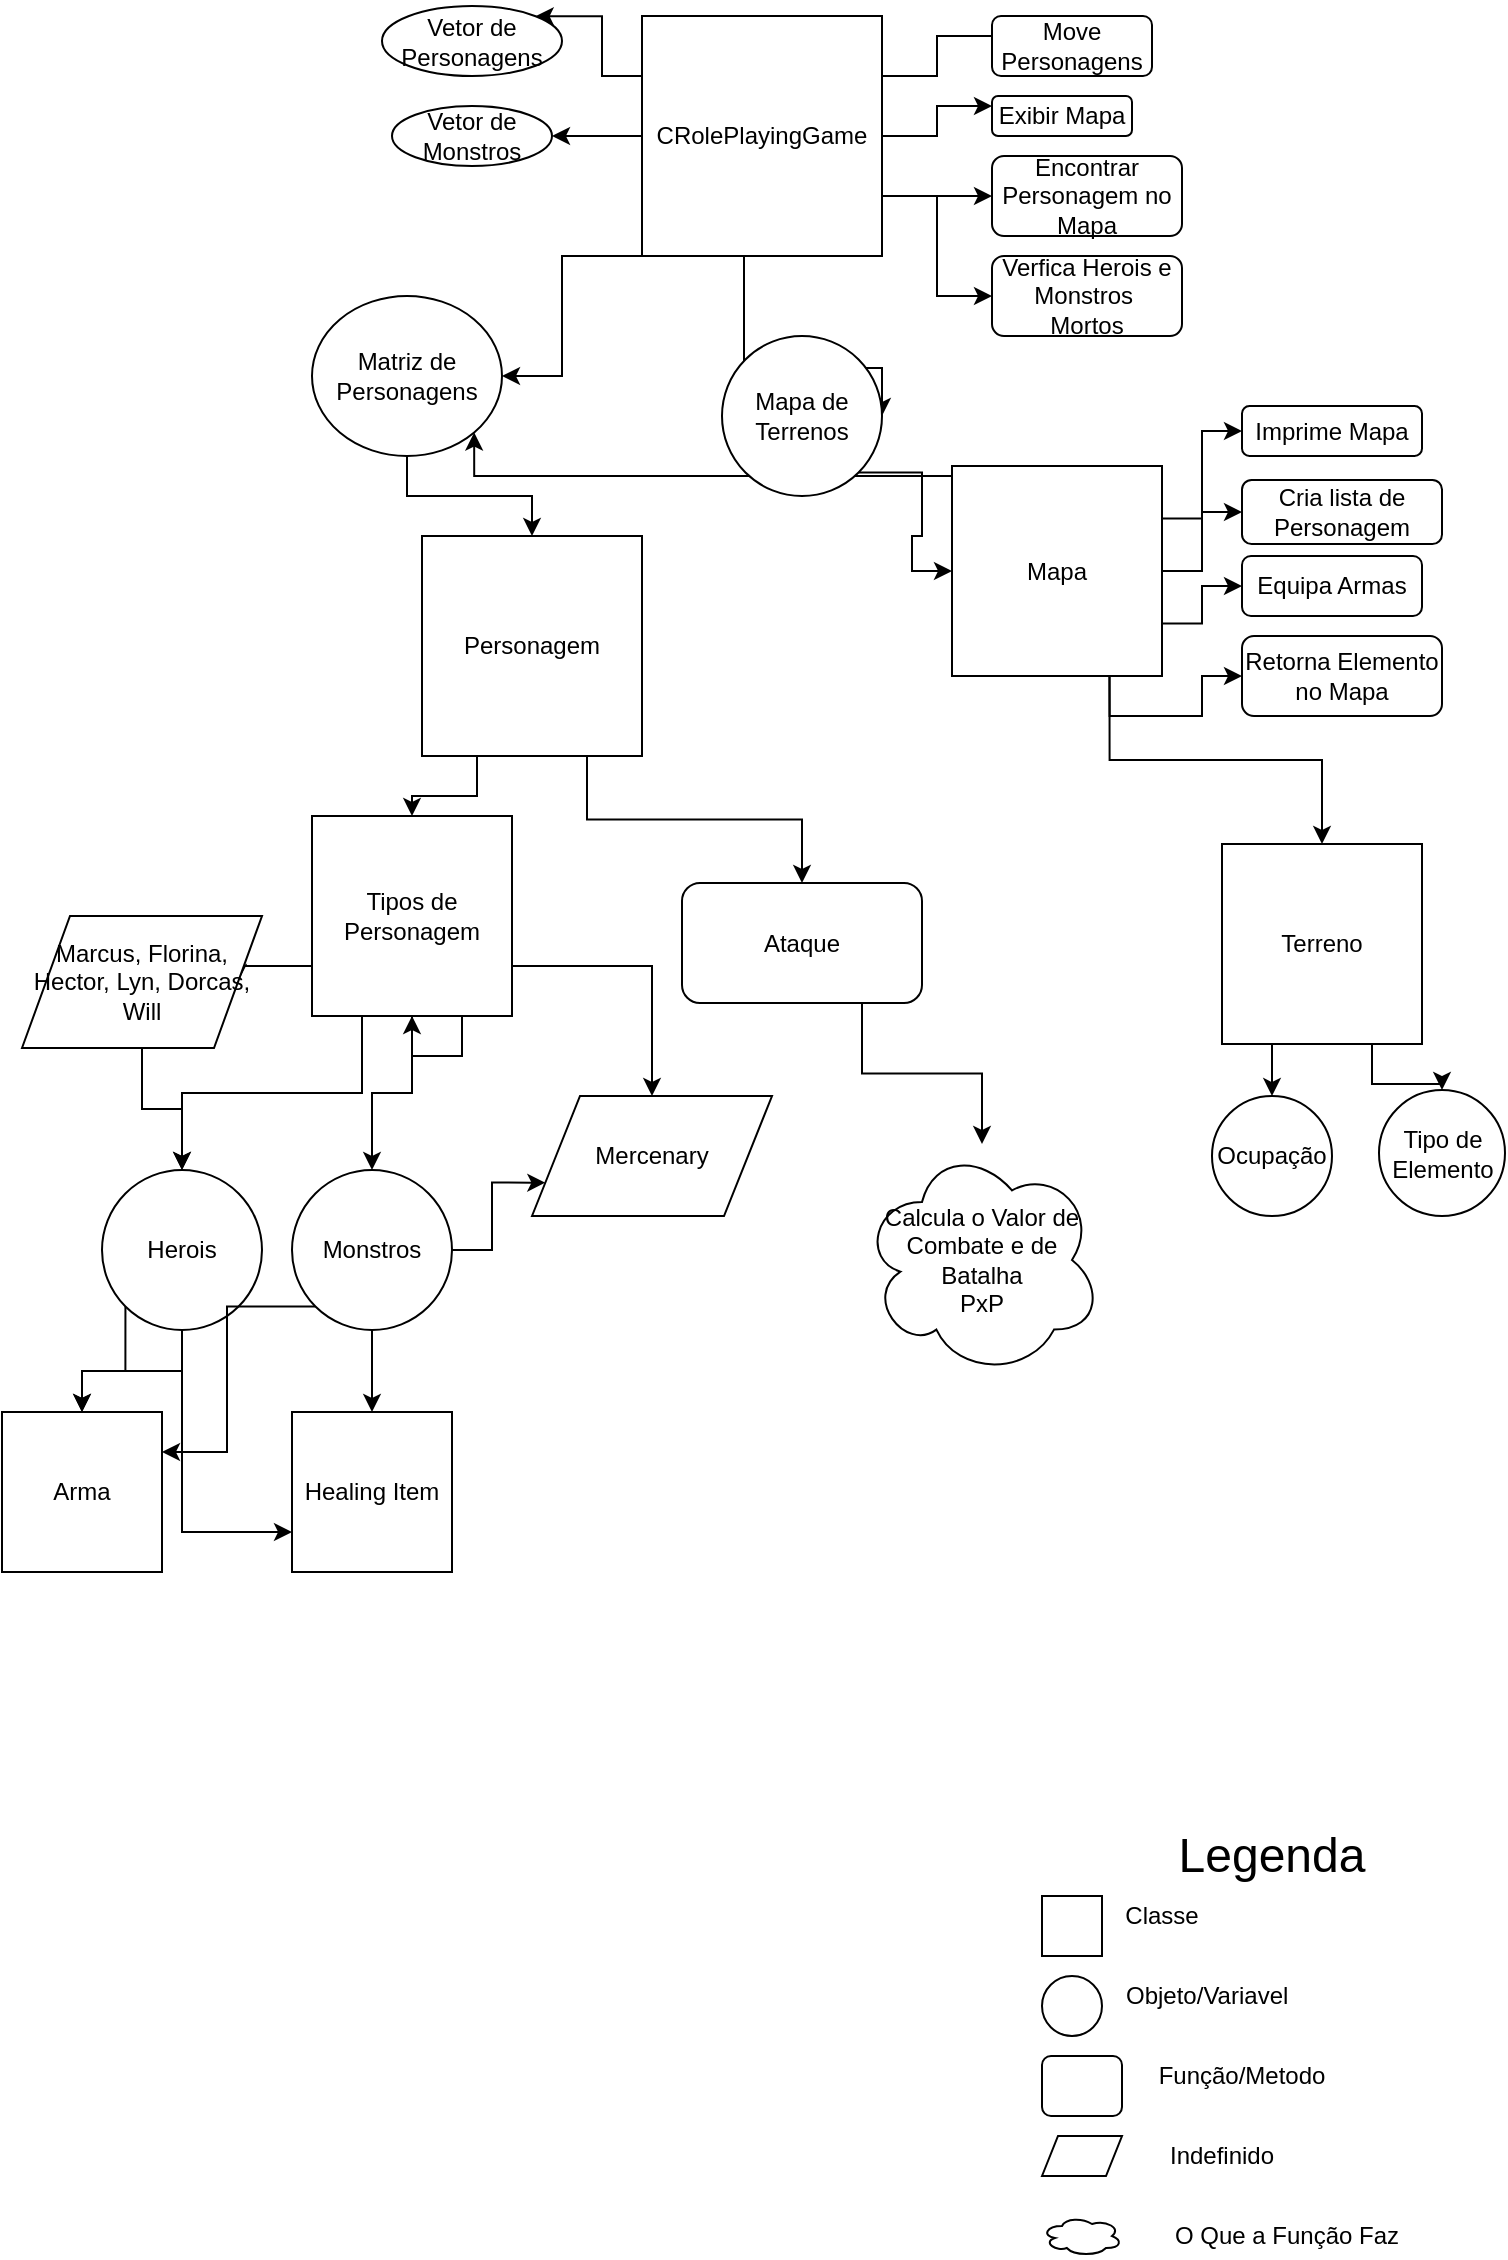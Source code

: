 <mxfile version="10.7.3" type="google"><diagram id="fFNZzJPHnxfid72PTe-M" name="Page-1"><mxGraphModel dx="834" dy="403" grid="1" gridSize="10" guides="1" tooltips="1" connect="1" arrows="1" fold="1" page="1" pageScale="1" pageWidth="827" pageHeight="1169" math="0" shadow="0"><root><mxCell id="0"/><mxCell id="1" parent="0"/><mxCell id="PpcJmbbxoLgy2b3gWcSS-17" style="edgeStyle=orthogonalEdgeStyle;rounded=0;orthogonalLoop=1;jettySize=auto;html=1;exitX=0;exitY=0.25;exitDx=0;exitDy=0;entryX=1;entryY=0.5;entryDx=0;entryDy=0;" parent="1" source="PpcJmbbxoLgy2b3gWcSS-1" target="PpcJmbbxoLgy2b3gWcSS-15" edge="1"><mxGeometry relative="1" as="geometry"><Array as="points"><mxPoint x="411" y="50"/><mxPoint x="411" y="196"/></Array></mxGeometry></mxCell><mxCell id="PpcJmbbxoLgy2b3gWcSS-20" style="edgeStyle=orthogonalEdgeStyle;rounded=0;orthogonalLoop=1;jettySize=auto;html=1;exitX=0;exitY=0.25;exitDx=0;exitDy=0;entryX=1;entryY=0;entryDx=0;entryDy=0;" parent="1" source="PpcJmbbxoLgy2b3gWcSS-1" target="PpcJmbbxoLgy2b3gWcSS-16" edge="1"><mxGeometry relative="1" as="geometry"/></mxCell><mxCell id="PpcJmbbxoLgy2b3gWcSS-21" style="edgeStyle=orthogonalEdgeStyle;rounded=0;orthogonalLoop=1;jettySize=auto;html=1;exitX=0;exitY=0.5;exitDx=0;exitDy=0;entryX=1;entryY=0.5;entryDx=0;entryDy=0;" parent="1" source="PpcJmbbxoLgy2b3gWcSS-1" target="PpcJmbbxoLgy2b3gWcSS-18" edge="1"><mxGeometry relative="1" as="geometry"/></mxCell><mxCell id="PpcJmbbxoLgy2b3gWcSS-22" style="edgeStyle=orthogonalEdgeStyle;rounded=0;orthogonalLoop=1;jettySize=auto;html=1;exitX=0;exitY=0.75;exitDx=0;exitDy=0;entryX=1;entryY=0.5;entryDx=0;entryDy=0;" parent="1" source="PpcJmbbxoLgy2b3gWcSS-1" target="PpcJmbbxoLgy2b3gWcSS-19" edge="1"><mxGeometry relative="1" as="geometry"><Array as="points"><mxPoint x="360" y="140"/><mxPoint x="320" y="140"/><mxPoint x="320" y="200"/></Array></mxGeometry></mxCell><mxCell id="PpcJmbbxoLgy2b3gWcSS-23" style="edgeStyle=orthogonalEdgeStyle;rounded=0;orthogonalLoop=1;jettySize=auto;html=1;exitX=1;exitY=0.25;exitDx=0;exitDy=0;entryX=0.188;entryY=0.333;entryDx=0;entryDy=0;entryPerimeter=0;" parent="1" source="PpcJmbbxoLgy2b3gWcSS-1" target="PpcJmbbxoLgy2b3gWcSS-11" edge="1"><mxGeometry relative="1" as="geometry"/></mxCell><mxCell id="PpcJmbbxoLgy2b3gWcSS-24" style="edgeStyle=orthogonalEdgeStyle;rounded=0;orthogonalLoop=1;jettySize=auto;html=1;exitX=1;exitY=0.5;exitDx=0;exitDy=0;entryX=0;entryY=0.25;entryDx=0;entryDy=0;" parent="1" source="PpcJmbbxoLgy2b3gWcSS-1" target="PpcJmbbxoLgy2b3gWcSS-12" edge="1"><mxGeometry relative="1" as="geometry"/></mxCell><mxCell id="PpcJmbbxoLgy2b3gWcSS-25" style="edgeStyle=orthogonalEdgeStyle;rounded=0;orthogonalLoop=1;jettySize=auto;html=1;exitX=1;exitY=0.75;exitDx=0;exitDy=0;entryX=0;entryY=0.5;entryDx=0;entryDy=0;" parent="1" source="PpcJmbbxoLgy2b3gWcSS-1" target="PpcJmbbxoLgy2b3gWcSS-13" edge="1"><mxGeometry relative="1" as="geometry"/></mxCell><mxCell id="PpcJmbbxoLgy2b3gWcSS-26" style="edgeStyle=orthogonalEdgeStyle;rounded=0;orthogonalLoop=1;jettySize=auto;html=1;exitX=1;exitY=0.75;exitDx=0;exitDy=0;" parent="1" source="PpcJmbbxoLgy2b3gWcSS-1" target="PpcJmbbxoLgy2b3gWcSS-14" edge="1"><mxGeometry relative="1" as="geometry"/></mxCell><mxCell id="PpcJmbbxoLgy2b3gWcSS-1" value="CRolePlayingGame" style="whiteSpace=wrap;html=1;aspect=fixed;" parent="1" vertex="1"><mxGeometry x="360" y="20" width="120" height="120" as="geometry"/></mxCell><mxCell id="PpcJmbbxoLgy2b3gWcSS-61" style="edgeStyle=orthogonalEdgeStyle;rounded=0;orthogonalLoop=1;jettySize=auto;html=1;exitX=0.25;exitY=1;exitDx=0;exitDy=0;" parent="1" source="PpcJmbbxoLgy2b3gWcSS-2" target="PpcJmbbxoLgy2b3gWcSS-7" edge="1"><mxGeometry relative="1" as="geometry"/></mxCell><mxCell id="PpcJmbbxoLgy2b3gWcSS-62" style="edgeStyle=orthogonalEdgeStyle;rounded=0;orthogonalLoop=1;jettySize=auto;html=1;exitX=0.75;exitY=1;exitDx=0;exitDy=0;" parent="1" source="PpcJmbbxoLgy2b3gWcSS-2" target="PpcJmbbxoLgy2b3gWcSS-10" edge="1"><mxGeometry relative="1" as="geometry"/></mxCell><mxCell id="PpcJmbbxoLgy2b3gWcSS-2" value="Personagem" style="whiteSpace=wrap;html=1;aspect=fixed;" parent="1" vertex="1"><mxGeometry x="250" y="280" width="110" height="110" as="geometry"/></mxCell><mxCell id="PpcJmbbxoLgy2b3gWcSS-28" style="edgeStyle=orthogonalEdgeStyle;rounded=0;orthogonalLoop=1;jettySize=auto;html=1;exitX=0.75;exitY=1;exitDx=0;exitDy=0;" parent="1" source="PpcJmbbxoLgy2b3gWcSS-3" target="PpcJmbbxoLgy2b3gWcSS-4" edge="1"><mxGeometry relative="1" as="geometry"/></mxCell><mxCell id="PpcJmbbxoLgy2b3gWcSS-36" style="edgeStyle=orthogonalEdgeStyle;rounded=0;orthogonalLoop=1;jettySize=auto;html=1;exitX=1;exitY=0.25;exitDx=0;exitDy=0;entryX=0;entryY=0.5;entryDx=0;entryDy=0;" parent="1" source="PpcJmbbxoLgy2b3gWcSS-3" target="PpcJmbbxoLgy2b3gWcSS-30" edge="1"><mxGeometry relative="1" as="geometry"/></mxCell><mxCell id="PpcJmbbxoLgy2b3gWcSS-37" style="edgeStyle=orthogonalEdgeStyle;rounded=0;orthogonalLoop=1;jettySize=auto;html=1;exitX=1;exitY=0.5;exitDx=0;exitDy=0;entryX=0;entryY=0.5;entryDx=0;entryDy=0;" parent="1" source="PpcJmbbxoLgy2b3gWcSS-3" target="PpcJmbbxoLgy2b3gWcSS-31" edge="1"><mxGeometry relative="1" as="geometry"/></mxCell><mxCell id="PpcJmbbxoLgy2b3gWcSS-38" style="edgeStyle=orthogonalEdgeStyle;rounded=0;orthogonalLoop=1;jettySize=auto;html=1;exitX=1;exitY=0.75;exitDx=0;exitDy=0;entryX=0;entryY=0.5;entryDx=0;entryDy=0;" parent="1" source="PpcJmbbxoLgy2b3gWcSS-3" target="PpcJmbbxoLgy2b3gWcSS-32" edge="1"><mxGeometry relative="1" as="geometry"/></mxCell><mxCell id="PpcJmbbxoLgy2b3gWcSS-39" style="edgeStyle=orthogonalEdgeStyle;rounded=0;orthogonalLoop=1;jettySize=auto;html=1;exitX=0.75;exitY=1;exitDx=0;exitDy=0;entryX=0;entryY=0.5;entryDx=0;entryDy=0;" parent="1" source="PpcJmbbxoLgy2b3gWcSS-3" target="PpcJmbbxoLgy2b3gWcSS-33" edge="1"><mxGeometry relative="1" as="geometry"/></mxCell><mxCell id="PpcJmbbxoLgy2b3gWcSS-42" style="edgeStyle=orthogonalEdgeStyle;rounded=0;orthogonalLoop=1;jettySize=auto;html=1;exitX=0;exitY=0.75;exitDx=0;exitDy=0;entryX=1;entryY=1;entryDx=0;entryDy=0;" parent="1" source="PpcJmbbxoLgy2b3gWcSS-3" target="PpcJmbbxoLgy2b3gWcSS-19" edge="1"><mxGeometry relative="1" as="geometry"><Array as="points"><mxPoint x="515" y="250"/><mxPoint x="276" y="250"/></Array></mxGeometry></mxCell><mxCell id="PpcJmbbxoLgy2b3gWcSS-3" value="Mapa" style="whiteSpace=wrap;html=1;aspect=fixed;" parent="1" vertex="1"><mxGeometry x="515" y="245" width="105" height="105" as="geometry"/></mxCell><mxCell id="PpcJmbbxoLgy2b3gWcSS-40" style="edgeStyle=orthogonalEdgeStyle;rounded=0;orthogonalLoop=1;jettySize=auto;html=1;exitX=0.25;exitY=1;exitDx=0;exitDy=0;entryX=0.5;entryY=0;entryDx=0;entryDy=0;" parent="1" source="PpcJmbbxoLgy2b3gWcSS-4" target="PpcJmbbxoLgy2b3gWcSS-34" edge="1"><mxGeometry relative="1" as="geometry"/></mxCell><mxCell id="PpcJmbbxoLgy2b3gWcSS-41" style="edgeStyle=orthogonalEdgeStyle;rounded=0;orthogonalLoop=1;jettySize=auto;html=1;exitX=0.75;exitY=1;exitDx=0;exitDy=0;" parent="1" source="PpcJmbbxoLgy2b3gWcSS-4" target="PpcJmbbxoLgy2b3gWcSS-35" edge="1"><mxGeometry relative="1" as="geometry"/></mxCell><mxCell id="PpcJmbbxoLgy2b3gWcSS-4" value="Terreno" style="whiteSpace=wrap;html=1;aspect=fixed;" parent="1" vertex="1"><mxGeometry x="650" y="434" width="100" height="100" as="geometry"/></mxCell><mxCell id="PpcJmbbxoLgy2b3gWcSS-5" value="Arma" style="whiteSpace=wrap;html=1;aspect=fixed;" parent="1" vertex="1"><mxGeometry x="40" y="718" width="80" height="80" as="geometry"/></mxCell><mxCell id="PpcJmbbxoLgy2b3gWcSS-6" value="Healing Item" style="whiteSpace=wrap;html=1;aspect=fixed;" parent="1" vertex="1"><mxGeometry x="185" y="718" width="80" height="80" as="geometry"/></mxCell><mxCell id="PpcJmbbxoLgy2b3gWcSS-63" style="edgeStyle=orthogonalEdgeStyle;rounded=0;orthogonalLoop=1;jettySize=auto;html=1;exitX=0.25;exitY=1;exitDx=0;exitDy=0;" parent="1" source="PpcJmbbxoLgy2b3gWcSS-7" target="PpcJmbbxoLgy2b3gWcSS-8" edge="1"><mxGeometry relative="1" as="geometry"/></mxCell><mxCell id="PpcJmbbxoLgy2b3gWcSS-64" style="edgeStyle=orthogonalEdgeStyle;rounded=0;orthogonalLoop=1;jettySize=auto;html=1;exitX=0.5;exitY=1;exitDx=0;exitDy=0;" parent="1" source="PpcJmbbxoLgy2b3gWcSS-7" target="PpcJmbbxoLgy2b3gWcSS-9" edge="1"><mxGeometry relative="1" as="geometry"/></mxCell><mxCell id="PpcJmbbxoLgy2b3gWcSS-65" style="edgeStyle=orthogonalEdgeStyle;rounded=0;orthogonalLoop=1;jettySize=auto;html=1;exitX=0;exitY=0.75;exitDx=0;exitDy=0;entryX=1;entryY=0.5;entryDx=0;entryDy=0;" parent="1" source="PpcJmbbxoLgy2b3gWcSS-7" target="PpcJmbbxoLgy2b3gWcSS-59" edge="1"><mxGeometry relative="1" as="geometry"/></mxCell><mxCell id="PpcJmbbxoLgy2b3gWcSS-67" style="edgeStyle=orthogonalEdgeStyle;rounded=0;orthogonalLoop=1;jettySize=auto;html=1;exitX=1;exitY=0.75;exitDx=0;exitDy=0;" parent="1" source="PpcJmbbxoLgy2b3gWcSS-7" target="PpcJmbbxoLgy2b3gWcSS-60" edge="1"><mxGeometry relative="1" as="geometry"/></mxCell><mxCell id="PpcJmbbxoLgy2b3gWcSS-7" value="Tipos de Personagem" style="whiteSpace=wrap;html=1;aspect=fixed;" parent="1" vertex="1"><mxGeometry x="195" y="420" width="100" height="100" as="geometry"/></mxCell><mxCell id="PpcJmbbxoLgy2b3gWcSS-72" style="edgeStyle=orthogonalEdgeStyle;rounded=0;orthogonalLoop=1;jettySize=auto;html=1;exitX=0;exitY=1;exitDx=0;exitDy=0;" parent="1" source="PpcJmbbxoLgy2b3gWcSS-8" target="PpcJmbbxoLgy2b3gWcSS-5" edge="1"><mxGeometry relative="1" as="geometry"/></mxCell><mxCell id="PpcJmbbxoLgy2b3gWcSS-73" style="edgeStyle=orthogonalEdgeStyle;rounded=0;orthogonalLoop=1;jettySize=auto;html=1;exitX=0.5;exitY=1;exitDx=0;exitDy=0;" parent="1" source="PpcJmbbxoLgy2b3gWcSS-8" target="PpcJmbbxoLgy2b3gWcSS-5" edge="1"><mxGeometry relative="1" as="geometry"/></mxCell><mxCell id="PpcJmbbxoLgy2b3gWcSS-75" style="edgeStyle=orthogonalEdgeStyle;rounded=0;orthogonalLoop=1;jettySize=auto;html=1;exitX=0.5;exitY=1;exitDx=0;exitDy=0;entryX=0;entryY=0.75;entryDx=0;entryDy=0;" parent="1" source="PpcJmbbxoLgy2b3gWcSS-8" target="PpcJmbbxoLgy2b3gWcSS-6" edge="1"><mxGeometry relative="1" as="geometry"/></mxCell><mxCell id="PpcJmbbxoLgy2b3gWcSS-8" value="Herois" style="ellipse;whiteSpace=wrap;html=1;aspect=fixed;" parent="1" vertex="1"><mxGeometry x="90" y="597" width="80" height="80" as="geometry"/></mxCell><mxCell id="PpcJmbbxoLgy2b3gWcSS-69" style="edgeStyle=orthogonalEdgeStyle;rounded=0;orthogonalLoop=1;jettySize=auto;html=1;exitX=1;exitY=0.5;exitDx=0;exitDy=0;entryX=0;entryY=0.75;entryDx=0;entryDy=0;" parent="1" source="PpcJmbbxoLgy2b3gWcSS-9" target="PpcJmbbxoLgy2b3gWcSS-60" edge="1"><mxGeometry relative="1" as="geometry"/></mxCell><mxCell id="PpcJmbbxoLgy2b3gWcSS-74" style="edgeStyle=orthogonalEdgeStyle;rounded=0;orthogonalLoop=1;jettySize=auto;html=1;exitX=0;exitY=1;exitDx=0;exitDy=0;entryX=1;entryY=0.25;entryDx=0;entryDy=0;" parent="1" source="PpcJmbbxoLgy2b3gWcSS-9" target="PpcJmbbxoLgy2b3gWcSS-5" edge="1"><mxGeometry relative="1" as="geometry"/></mxCell><mxCell id="PpcJmbbxoLgy2b3gWcSS-76" style="edgeStyle=orthogonalEdgeStyle;rounded=0;orthogonalLoop=1;jettySize=auto;html=1;exitX=0.5;exitY=1;exitDx=0;exitDy=0;" parent="1" source="PpcJmbbxoLgy2b3gWcSS-9" target="PpcJmbbxoLgy2b3gWcSS-6" edge="1"><mxGeometry relative="1" as="geometry"/></mxCell><mxCell id="PpcJmbbxoLgy2b3gWcSS-9" value="Monstros" style="ellipse;whiteSpace=wrap;html=1;aspect=fixed;" parent="1" vertex="1"><mxGeometry x="185" y="597" width="80" height="80" as="geometry"/></mxCell><mxCell id="PpcJmbbxoLgy2b3gWcSS-71" style="edgeStyle=orthogonalEdgeStyle;rounded=0;orthogonalLoop=1;jettySize=auto;html=1;exitX=0.75;exitY=1;exitDx=0;exitDy=0;" parent="1" source="PpcJmbbxoLgy2b3gWcSS-10" target="PpcJmbbxoLgy2b3gWcSS-70" edge="1"><mxGeometry relative="1" as="geometry"/></mxCell><mxCell id="PpcJmbbxoLgy2b3gWcSS-10" value="Ataque" style="rounded=1;whiteSpace=wrap;html=1;" parent="1" vertex="1"><mxGeometry x="380" y="453.5" width="120" height="60" as="geometry"/></mxCell><mxCell id="PpcJmbbxoLgy2b3gWcSS-11" value="Move Personagens&lt;br&gt;" style="rounded=1;whiteSpace=wrap;html=1;" parent="1" vertex="1"><mxGeometry x="535" y="20" width="80" height="30" as="geometry"/></mxCell><mxCell id="PpcJmbbxoLgy2b3gWcSS-12" value="Exibir Mapa" style="rounded=1;whiteSpace=wrap;html=1;" parent="1" vertex="1"><mxGeometry x="535" y="60" width="70" height="20" as="geometry"/></mxCell><mxCell id="PpcJmbbxoLgy2b3gWcSS-13" value="Encontrar Personagem no Mapa" style="rounded=1;whiteSpace=wrap;html=1;" parent="1" vertex="1"><mxGeometry x="535" y="90" width="95" height="40" as="geometry"/></mxCell><mxCell id="PpcJmbbxoLgy2b3gWcSS-14" value="Verfica Herois e Monstros&amp;nbsp;&lt;br&gt;Mortos&lt;br&gt;" style="rounded=1;whiteSpace=wrap;html=1;" parent="1" vertex="1"><mxGeometry x="535" y="140" width="95" height="40" as="geometry"/></mxCell><mxCell id="PpcJmbbxoLgy2b3gWcSS-27" style="edgeStyle=orthogonalEdgeStyle;rounded=0;orthogonalLoop=1;jettySize=auto;html=1;exitX=1;exitY=1;exitDx=0;exitDy=0;entryX=0;entryY=0.5;entryDx=0;entryDy=0;" parent="1" source="PpcJmbbxoLgy2b3gWcSS-15" target="PpcJmbbxoLgy2b3gWcSS-3" edge="1"><mxGeometry relative="1" as="geometry"/></mxCell><mxCell id="PpcJmbbxoLgy2b3gWcSS-15" value="Mapa de Terrenos" style="ellipse;whiteSpace=wrap;html=1;" parent="1" vertex="1"><mxGeometry x="400" y="180" width="80" height="80" as="geometry"/></mxCell><mxCell id="PpcJmbbxoLgy2b3gWcSS-16" value="Vetor de Personagens&lt;br&gt;" style="ellipse;whiteSpace=wrap;html=1;" parent="1" vertex="1"><mxGeometry x="230" y="15" width="90" height="35" as="geometry"/></mxCell><mxCell id="PpcJmbbxoLgy2b3gWcSS-18" value="Vetor de Monstros" style="ellipse;whiteSpace=wrap;html=1;" parent="1" vertex="1"><mxGeometry x="235" y="65" width="80" height="30" as="geometry"/></mxCell><mxCell id="PpcJmbbxoLgy2b3gWcSS-29" style="edgeStyle=orthogonalEdgeStyle;rounded=0;orthogonalLoop=1;jettySize=auto;html=1;exitX=0.5;exitY=1;exitDx=0;exitDy=0;" parent="1" source="PpcJmbbxoLgy2b3gWcSS-19" target="PpcJmbbxoLgy2b3gWcSS-2" edge="1"><mxGeometry relative="1" as="geometry"/></mxCell><mxCell id="PpcJmbbxoLgy2b3gWcSS-19" value="Matriz de Personagens" style="ellipse;whiteSpace=wrap;html=1;" parent="1" vertex="1"><mxGeometry x="195" y="160" width="95" height="80" as="geometry"/></mxCell><mxCell id="PpcJmbbxoLgy2b3gWcSS-30" value="Imprime Mapa" style="rounded=1;whiteSpace=wrap;html=1;" parent="1" vertex="1"><mxGeometry x="660" y="215" width="90" height="25" as="geometry"/></mxCell><mxCell id="PpcJmbbxoLgy2b3gWcSS-31" value="Cria lista de Personagem" style="rounded=1;whiteSpace=wrap;html=1;" parent="1" vertex="1"><mxGeometry x="660" y="252" width="100" height="32" as="geometry"/></mxCell><mxCell id="PpcJmbbxoLgy2b3gWcSS-32" value="Equipa Armas" style="rounded=1;whiteSpace=wrap;html=1;" parent="1" vertex="1"><mxGeometry x="660" y="290" width="90" height="30" as="geometry"/></mxCell><mxCell id="PpcJmbbxoLgy2b3gWcSS-33" value="Retorna Elemento no Mapa" style="rounded=1;whiteSpace=wrap;html=1;" parent="1" vertex="1"><mxGeometry x="660" y="330" width="100" height="40" as="geometry"/></mxCell><mxCell id="PpcJmbbxoLgy2b3gWcSS-34" value="Ocupação" style="ellipse;whiteSpace=wrap;html=1;aspect=fixed;" parent="1" vertex="1"><mxGeometry x="645" y="560" width="60" height="60" as="geometry"/></mxCell><mxCell id="PpcJmbbxoLgy2b3gWcSS-35" value="Tipo de Elemento" style="ellipse;whiteSpace=wrap;html=1;aspect=fixed;" parent="1" vertex="1"><mxGeometry x="728.5" y="557" width="63" height="63" as="geometry"/></mxCell><mxCell id="PpcJmbbxoLgy2b3gWcSS-66" style="edgeStyle=orthogonalEdgeStyle;rounded=0;orthogonalLoop=1;jettySize=auto;html=1;exitX=0.5;exitY=1;exitDx=0;exitDy=0;" parent="1" source="PpcJmbbxoLgy2b3gWcSS-59" target="PpcJmbbxoLgy2b3gWcSS-8" edge="1"><mxGeometry relative="1" as="geometry"/></mxCell><mxCell id="PpcJmbbxoLgy2b3gWcSS-59" value="Marcus, Florina, Hector, Lyn, Dorcas, Will" style="shape=parallelogram;perimeter=parallelogramPerimeter;whiteSpace=wrap;html=1;" parent="1" vertex="1"><mxGeometry x="50" y="470" width="120" height="66" as="geometry"/></mxCell><mxCell id="PpcJmbbxoLgy2b3gWcSS-60" value="Mercenary" style="shape=parallelogram;perimeter=parallelogramPerimeter;whiteSpace=wrap;html=1;" parent="1" vertex="1"><mxGeometry x="305" y="560" width="120" height="60" as="geometry"/></mxCell><mxCell id="PpcJmbbxoLgy2b3gWcSS-68" style="edgeStyle=orthogonalEdgeStyle;rounded=0;orthogonalLoop=1;jettySize=auto;html=1;exitX=0.75;exitY=1;exitDx=0;exitDy=0;" parent="1" source="PpcJmbbxoLgy2b3gWcSS-7" target="PpcJmbbxoLgy2b3gWcSS-7" edge="1"><mxGeometry relative="1" as="geometry"/></mxCell><mxCell id="PpcJmbbxoLgy2b3gWcSS-70" value="Calcula o Valor de Combate e de Batalha&lt;br&gt;PxP&lt;br&gt;" style="ellipse;shape=cloud;whiteSpace=wrap;html=1;" parent="1" vertex="1"><mxGeometry x="470" y="584" width="120" height="116" as="geometry"/></mxCell><mxCell id="PpcJmbbxoLgy2b3gWcSS-77" value="&lt;font style=&quot;font-size: 24px&quot;&gt;Legenda&lt;/font&gt;" style="text;html=1;strokeColor=none;fillColor=none;align=center;verticalAlign=middle;whiteSpace=wrap;rounded=0;" parent="1" vertex="1"><mxGeometry x="610" y="920" width="130" height="40" as="geometry"/></mxCell><mxCell id="PpcJmbbxoLgy2b3gWcSS-80" value="" style="whiteSpace=wrap;html=1;aspect=fixed;" parent="1" vertex="1"><mxGeometry x="560" y="960" width="30" height="30" as="geometry"/></mxCell><mxCell id="PpcJmbbxoLgy2b3gWcSS-81" value="Classe" style="text;html=1;strokeColor=none;fillColor=none;align=center;verticalAlign=middle;whiteSpace=wrap;rounded=0;" parent="1" vertex="1"><mxGeometry x="600" y="960" width="40" height="20" as="geometry"/></mxCell><mxCell id="PpcJmbbxoLgy2b3gWcSS-82" value="" style="ellipse;whiteSpace=wrap;html=1;aspect=fixed;" parent="1" vertex="1"><mxGeometry x="560" y="1000" width="30" height="30" as="geometry"/></mxCell><mxCell id="PpcJmbbxoLgy2b3gWcSS-83" value="Objeto/Variavel" style="text;html=1;resizable=0;points=[];autosize=1;align=left;verticalAlign=top;spacingTop=-4;" parent="1" vertex="1"><mxGeometry x="600" y="1000" width="100" height="20" as="geometry"/></mxCell><mxCell id="PpcJmbbxoLgy2b3gWcSS-84" value="" style="rounded=1;whiteSpace=wrap;html=1;" parent="1" vertex="1"><mxGeometry x="560" y="1040" width="40" height="30" as="geometry"/></mxCell><mxCell id="PpcJmbbxoLgy2b3gWcSS-89" value="Função/Metodo" style="text;html=1;strokeColor=none;fillColor=none;align=center;verticalAlign=middle;whiteSpace=wrap;rounded=0;" parent="1" vertex="1"><mxGeometry x="640" y="1040" width="40" height="20" as="geometry"/></mxCell><mxCell id="PpcJmbbxoLgy2b3gWcSS-92" value="" style="shape=parallelogram;perimeter=parallelogramPerimeter;whiteSpace=wrap;html=1;" parent="1" vertex="1"><mxGeometry x="560" y="1080" width="40" height="20" as="geometry"/></mxCell><mxCell id="PpcJmbbxoLgy2b3gWcSS-93" value="Indefinido" style="text;html=1;strokeColor=none;fillColor=none;align=center;verticalAlign=middle;whiteSpace=wrap;rounded=0;" parent="1" vertex="1"><mxGeometry x="630" y="1080" width="40" height="20" as="geometry"/></mxCell><mxCell id="PpcJmbbxoLgy2b3gWcSS-94" value="" style="ellipse;shape=cloud;whiteSpace=wrap;html=1;" parent="1" vertex="1"><mxGeometry x="560" y="1120" width="40" height="20" as="geometry"/></mxCell><mxCell id="PpcJmbbxoLgy2b3gWcSS-95" value="O Que a Função Faz" style="text;html=1;strokeColor=none;fillColor=none;align=center;verticalAlign=middle;whiteSpace=wrap;rounded=0;" parent="1" vertex="1"><mxGeometry x="625" y="1120" width="115" height="20" as="geometry"/></mxCell></root></mxGraphModel></diagram></mxfile>